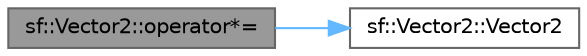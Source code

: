 digraph "sf::Vector2::operator*="
{
 // LATEX_PDF_SIZE
  bgcolor="transparent";
  edge [fontname=Helvetica,fontsize=10,labelfontname=Helvetica,labelfontsize=10];
  node [fontname=Helvetica,fontsize=10,shape=box,height=0.2,width=0.4];
  rankdir="LR";
  Node1 [id="Node000001",label="sf::Vector2::operator*=",height=0.2,width=0.4,color="gray40", fillcolor="grey60", style="filled", fontcolor="black",tooltip="Overload of binary operator *=."];
  Node1 -> Node2 [id="edge1_Node000001_Node000002",color="steelblue1",style="solid",tooltip=" "];
  Node2 [id="Node000002",label="sf::Vector2::Vector2",height=0.2,width=0.4,color="grey40", fillcolor="white", style="filled",URL="$classsf_1_1_vector2.html#a58c32383b5291380db4b43a289f75988",tooltip="Default constructor."];
}
